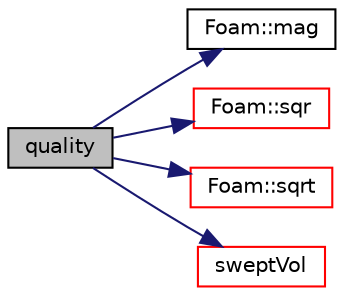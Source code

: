 digraph "quality"
{
  bgcolor="transparent";
  edge [fontname="Helvetica",fontsize="10",labelfontname="Helvetica",labelfontsize="10"];
  node [fontname="Helvetica",fontsize="10",shape=record];
  rankdir="LR";
  Node134 [label="quality",height=0.2,width=0.4,color="black", fillcolor="grey75", style="filled", fontcolor="black"];
  Node134 -> Node135 [color="midnightblue",fontsize="10",style="solid",fontname="Helvetica"];
  Node135 [label="Foam::mag",height=0.2,width=0.4,color="black",URL="$a21851.html#a929da2a3fdcf3dacbbe0487d3a330dae"];
  Node134 -> Node136 [color="midnightblue",fontsize="10",style="solid",fontname="Helvetica"];
  Node136 [label="Foam::sqr",height=0.2,width=0.4,color="red",URL="$a21851.html#a277dc11c581d53826ab5090b08f3b17b"];
  Node134 -> Node140 [color="midnightblue",fontsize="10",style="solid",fontname="Helvetica"];
  Node140 [label="Foam::sqrt",height=0.2,width=0.4,color="red",URL="$a21851.html#a8616bd62eebf2342a80222fecb1bda71"];
  Node134 -> Node142 [color="midnightblue",fontsize="10",style="solid",fontname="Helvetica"];
  Node142 [label="sweptVol",height=0.2,width=0.4,color="red",URL="$a28761.html#a45d2cf5f5f45fd03a902582b2b48ed3f",tooltip="Return swept-volume. "];
}
